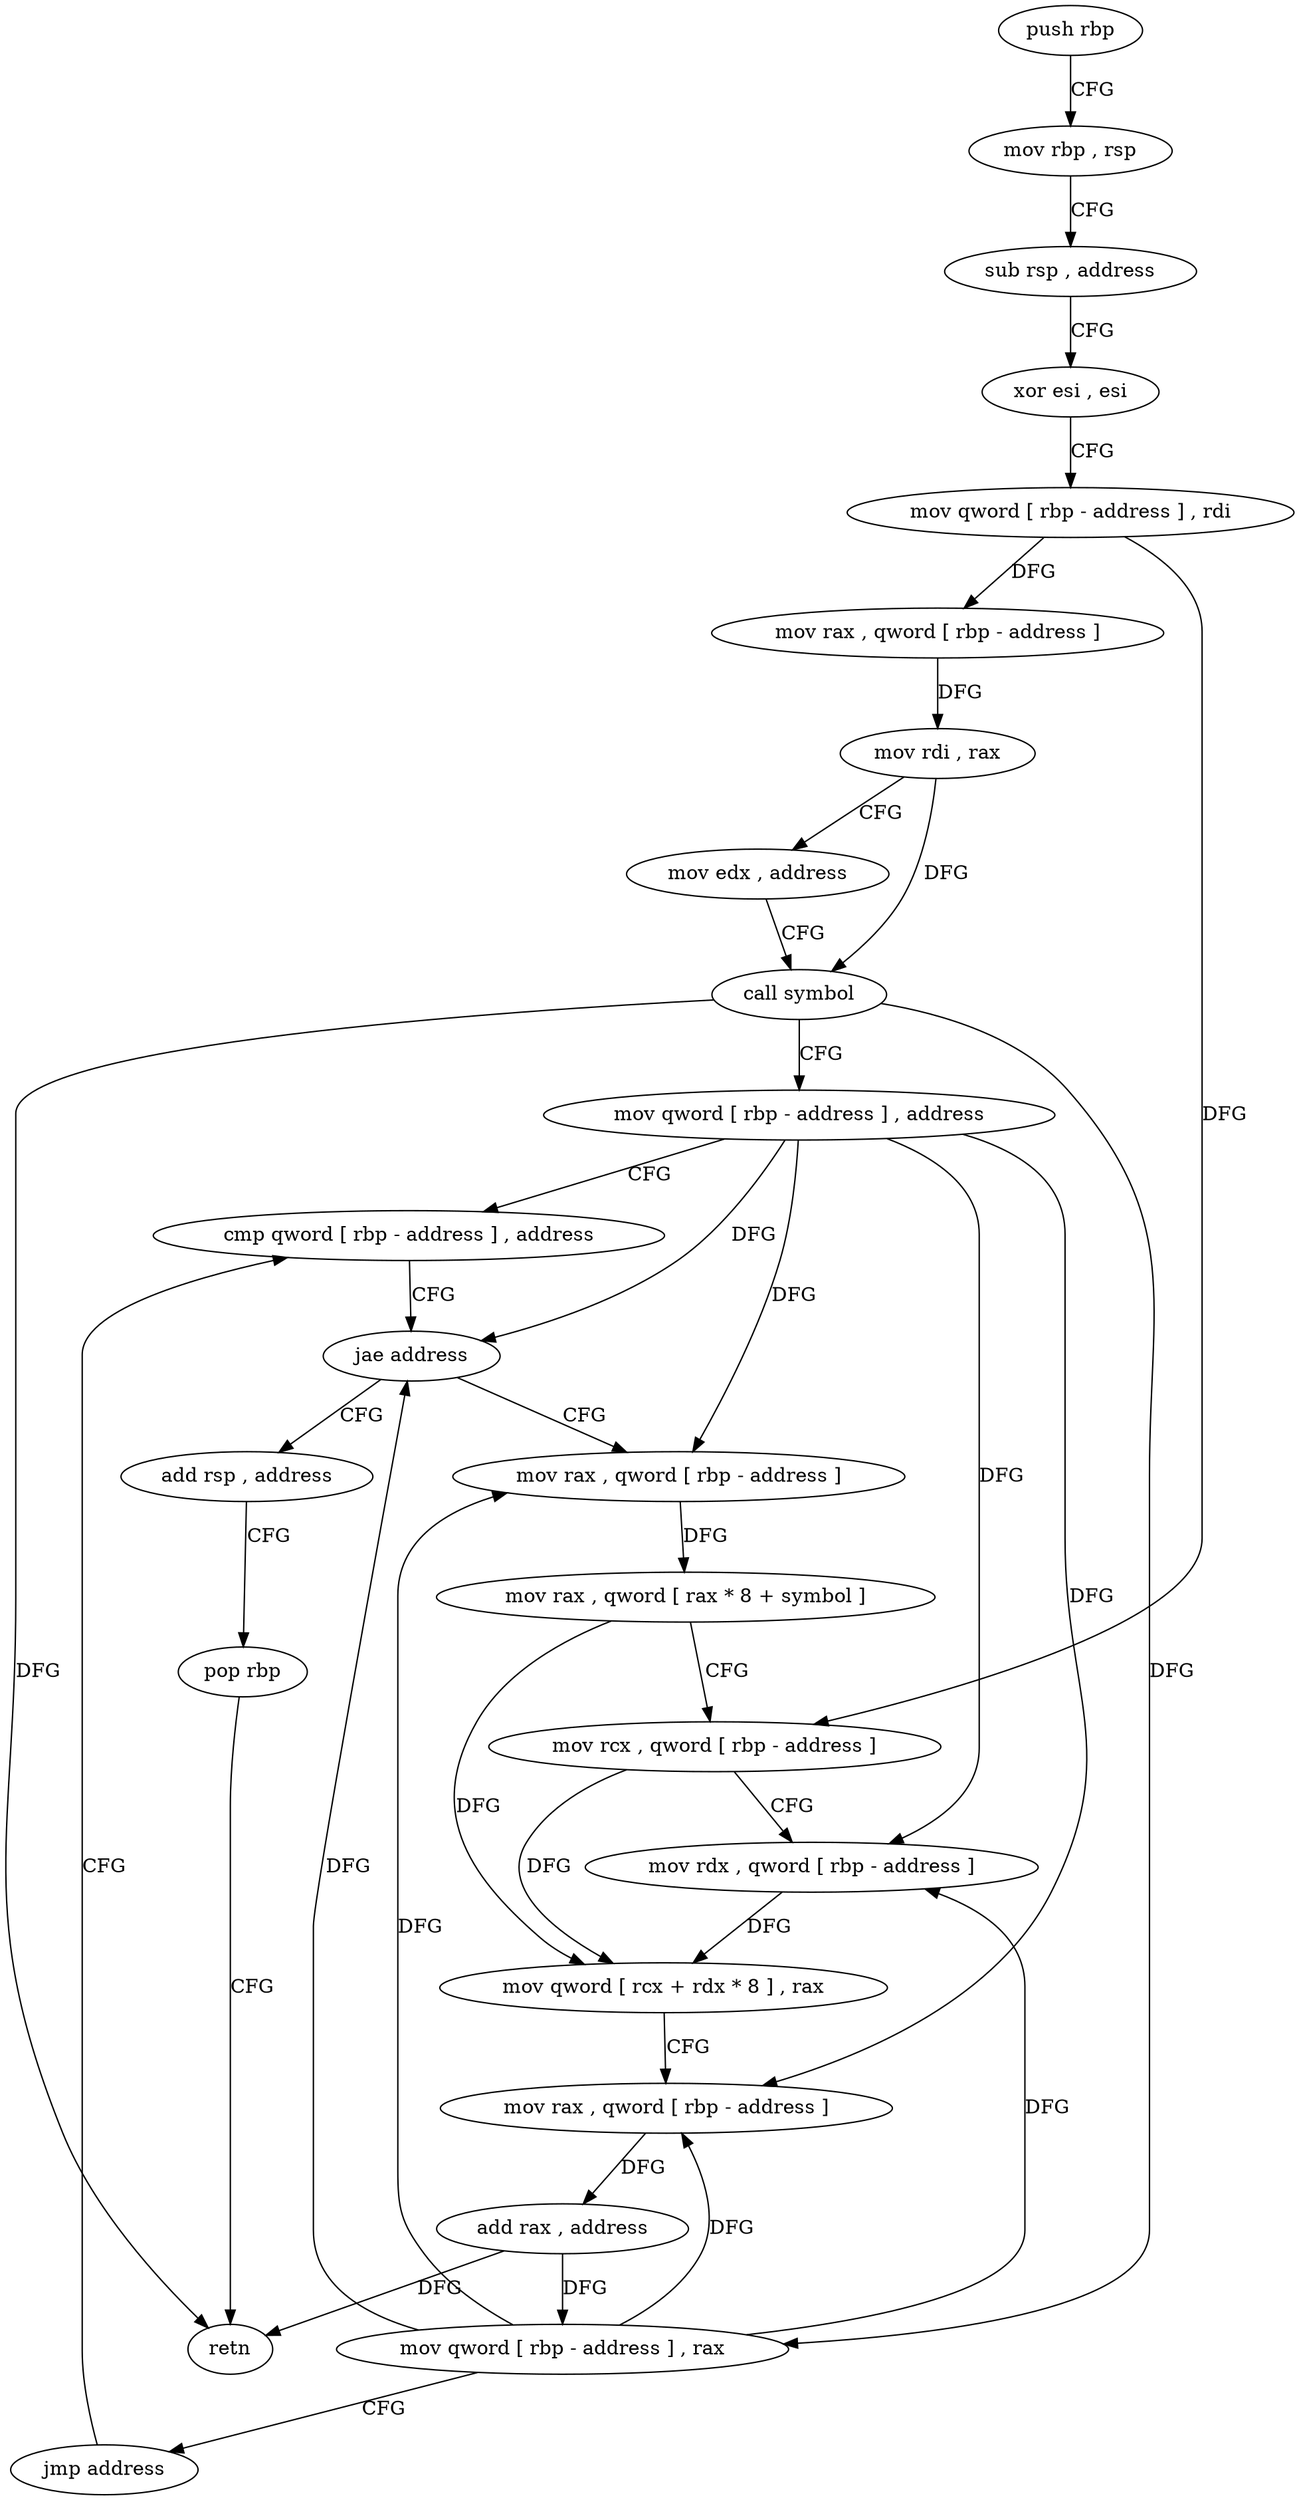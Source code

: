 digraph "func" {
"4212576" [label = "push rbp" ]
"4212577" [label = "mov rbp , rsp" ]
"4212580" [label = "sub rsp , address" ]
"4212584" [label = "xor esi , esi" ]
"4212586" [label = "mov qword [ rbp - address ] , rdi" ]
"4212590" [label = "mov rax , qword [ rbp - address ]" ]
"4212594" [label = "mov rdi , rax" ]
"4212597" [label = "mov edx , address" ]
"4212602" [label = "call symbol" ]
"4212607" [label = "mov qword [ rbp - address ] , address" ]
"4212615" [label = "cmp qword [ rbp - address ] , address" ]
"4212669" [label = "add rsp , address" ]
"4212673" [label = "pop rbp" ]
"4212674" [label = "retn" ]
"4212626" [label = "mov rax , qword [ rbp - address ]" ]
"4212630" [label = "mov rax , qword [ rax * 8 + symbol ]" ]
"4212638" [label = "mov rcx , qword [ rbp - address ]" ]
"4212642" [label = "mov rdx , qword [ rbp - address ]" ]
"4212646" [label = "mov qword [ rcx + rdx * 8 ] , rax" ]
"4212650" [label = "mov rax , qword [ rbp - address ]" ]
"4212654" [label = "add rax , address" ]
"4212660" [label = "mov qword [ rbp - address ] , rax" ]
"4212664" [label = "jmp address" ]
"4212620" [label = "jae address" ]
"4212576" -> "4212577" [ label = "CFG" ]
"4212577" -> "4212580" [ label = "CFG" ]
"4212580" -> "4212584" [ label = "CFG" ]
"4212584" -> "4212586" [ label = "CFG" ]
"4212586" -> "4212590" [ label = "DFG" ]
"4212586" -> "4212638" [ label = "DFG" ]
"4212590" -> "4212594" [ label = "DFG" ]
"4212594" -> "4212597" [ label = "CFG" ]
"4212594" -> "4212602" [ label = "DFG" ]
"4212597" -> "4212602" [ label = "CFG" ]
"4212602" -> "4212607" [ label = "CFG" ]
"4212602" -> "4212674" [ label = "DFG" ]
"4212602" -> "4212660" [ label = "DFG" ]
"4212607" -> "4212615" [ label = "CFG" ]
"4212607" -> "4212620" [ label = "DFG" ]
"4212607" -> "4212626" [ label = "DFG" ]
"4212607" -> "4212642" [ label = "DFG" ]
"4212607" -> "4212650" [ label = "DFG" ]
"4212615" -> "4212620" [ label = "CFG" ]
"4212669" -> "4212673" [ label = "CFG" ]
"4212673" -> "4212674" [ label = "CFG" ]
"4212626" -> "4212630" [ label = "DFG" ]
"4212630" -> "4212638" [ label = "CFG" ]
"4212630" -> "4212646" [ label = "DFG" ]
"4212638" -> "4212642" [ label = "CFG" ]
"4212638" -> "4212646" [ label = "DFG" ]
"4212642" -> "4212646" [ label = "DFG" ]
"4212646" -> "4212650" [ label = "CFG" ]
"4212650" -> "4212654" [ label = "DFG" ]
"4212654" -> "4212660" [ label = "DFG" ]
"4212654" -> "4212674" [ label = "DFG" ]
"4212660" -> "4212664" [ label = "CFG" ]
"4212660" -> "4212620" [ label = "DFG" ]
"4212660" -> "4212626" [ label = "DFG" ]
"4212660" -> "4212642" [ label = "DFG" ]
"4212660" -> "4212650" [ label = "DFG" ]
"4212664" -> "4212615" [ label = "CFG" ]
"4212620" -> "4212669" [ label = "CFG" ]
"4212620" -> "4212626" [ label = "CFG" ]
}
